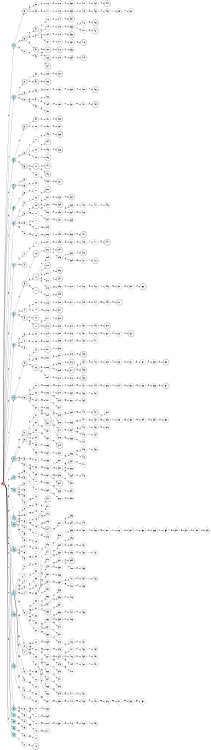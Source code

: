 digraph APTA {
__start0 [label="" shape="none"];

rankdir=LR;
size="8,5";

s0 [style="filled", color="black", fillcolor="#ff817b" shape="circle", label="0"];
s1 [style="rounded,filled", color="black", fillcolor="powderblue" shape="doublecircle", label="1"];
s2 [style="rounded,filled", color="black", fillcolor="powderblue" shape="doublecircle", label="2"];
s3 [style="rounded,filled", color="black", fillcolor="powderblue" shape="doublecircle", label="3"];
s4 [style="rounded,filled", color="black", fillcolor="powderblue" shape="doublecircle", label="4"];
s5 [style="filled", color="black", fillcolor="powderblue" shape="circle", label="5"];
s6 [style="filled", color="black", fillcolor="powderblue" shape="circle", label="6"];
s7 [style="filled", color="black", fillcolor="powderblue" shape="circle", label="7"];
s8 [style="rounded,filled", color="black", fillcolor="powderblue" shape="doublecircle", label="8"];
s9 [style="filled", color="black", fillcolor="powderblue" shape="circle", label="9"];
s10 [style="rounded,filled", color="black", fillcolor="powderblue" shape="doublecircle", label="10"];
s11 [style="rounded,filled", color="black", fillcolor="powderblue" shape="doublecircle", label="11"];
s12 [style="filled", color="black", fillcolor="powderblue" shape="circle", label="12"];
s13 [style="filled", color="black", fillcolor="powderblue" shape="circle", label="13"];
s14 [style="filled", color="black", fillcolor="powderblue" shape="circle", label="14"];
s15 [style="rounded,filled", color="black", fillcolor="powderblue" shape="doublecircle", label="15"];
s16 [style="rounded,filled", color="black", fillcolor="powderblue" shape="doublecircle", label="16"];
s17 [style="filled", color="black", fillcolor="powderblue" shape="circle", label="17"];
s18 [style="filled", color="black", fillcolor="powderblue" shape="circle", label="18"];
s19 [style="filled", color="black", fillcolor="powderblue" shape="circle", label="19"];
s20 [style="filled", color="black", fillcolor="powderblue" shape="circle", label="20"];
s21 [style="filled", color="black", fillcolor="powderblue" shape="circle", label="21"];
s22 [style="filled", color="black", fillcolor="powderblue" shape="circle", label="22"];
s23 [style="filled", color="black", fillcolor="powderblue" shape="circle", label="23"];
s24 [style="filled", color="black", fillcolor="powderblue" shape="circle", label="24"];
s25 [style="rounded,filled", color="black", fillcolor="white" shape="doublecircle", label="25"];
s26 [style="rounded,filled", color="black", fillcolor="white" shape="doublecircle", label="26"];
s27 [style="filled", color="black", fillcolor="white" shape="circle", label="27"];
s28 [style="rounded,filled", color="black", fillcolor="white" shape="doublecircle", label="28"];
s29 [style="filled", color="black", fillcolor="white" shape="circle", label="29"];
s30 [style="filled", color="black", fillcolor="white" shape="circle", label="30"];
s31 [style="rounded,filled", color="black", fillcolor="white" shape="doublecircle", label="31"];
s32 [style="filled", color="black", fillcolor="white" shape="circle", label="32"];
s33 [style="rounded,filled", color="black", fillcolor="white" shape="doublecircle", label="33"];
s34 [style="filled", color="black", fillcolor="white" shape="circle", label="34"];
s35 [style="filled", color="black", fillcolor="white" shape="circle", label="35"];
s36 [style="filled", color="black", fillcolor="white" shape="circle", label="36"];
s37 [style="filled", color="black", fillcolor="white" shape="circle", label="37"];
s38 [style="filled", color="black", fillcolor="white" shape="circle", label="38"];
s39 [style="filled", color="black", fillcolor="white" shape="circle", label="39"];
s40 [style="filled", color="black", fillcolor="white" shape="circle", label="40"];
s41 [style="filled", color="black", fillcolor="white" shape="circle", label="41"];
s42 [style="rounded,filled", color="black", fillcolor="white" shape="doublecircle", label="42"];
s43 [style="rounded,filled", color="black", fillcolor="white" shape="doublecircle", label="43"];
s44 [style="filled", color="black", fillcolor="white" shape="circle", label="44"];
s45 [style="rounded,filled", color="black", fillcolor="white" shape="doublecircle", label="45"];
s46 [style="filled", color="black", fillcolor="white" shape="circle", label="46"];
s47 [style="filled", color="black", fillcolor="white" shape="circle", label="47"];
s48 [style="filled", color="black", fillcolor="white" shape="circle", label="48"];
s49 [style="rounded,filled", color="black", fillcolor="white" shape="doublecircle", label="49"];
s50 [style="filled", color="black", fillcolor="white" shape="circle", label="50"];
s51 [style="rounded,filled", color="black", fillcolor="white" shape="doublecircle", label="51"];
s52 [style="filled", color="black", fillcolor="white" shape="circle", label="52"];
s53 [style="filled", color="black", fillcolor="white" shape="circle", label="53"];
s54 [style="filled", color="black", fillcolor="white" shape="circle", label="54"];
s55 [style="filled", color="black", fillcolor="white" shape="circle", label="55"];
s56 [style="filled", color="black", fillcolor="white" shape="circle", label="56"];
s57 [style="filled", color="black", fillcolor="white" shape="circle", label="57"];
s58 [style="filled", color="black", fillcolor="white" shape="circle", label="58"];
s59 [style="filled", color="black", fillcolor="white" shape="circle", label="59"];
s60 [style="filled", color="black", fillcolor="white" shape="circle", label="60"];
s61 [style="filled", color="black", fillcolor="white" shape="circle", label="61"];
s62 [style="filled", color="black", fillcolor="white" shape="circle", label="62"];
s63 [style="filled", color="black", fillcolor="white" shape="circle", label="63"];
s64 [style="filled", color="black", fillcolor="white" shape="circle", label="64"];
s65 [style="filled", color="black", fillcolor="white" shape="circle", label="65"];
s66 [style="filled", color="black", fillcolor="white" shape="circle", label="66"];
s67 [style="filled", color="black", fillcolor="white" shape="circle", label="67"];
s68 [style="filled", color="black", fillcolor="white" shape="circle", label="68"];
s69 [style="filled", color="black", fillcolor="white" shape="circle", label="69"];
s70 [style="filled", color="black", fillcolor="white" shape="circle", label="70"];
s71 [style="filled", color="black", fillcolor="white" shape="circle", label="71"];
s72 [style="filled", color="black", fillcolor="white" shape="circle", label="72"];
s73 [style="filled", color="black", fillcolor="white" shape="circle", label="73"];
s74 [style="filled", color="black", fillcolor="white" shape="circle", label="74"];
s75 [style="filled", color="black", fillcolor="white" shape="circle", label="75"];
s76 [style="filled", color="black", fillcolor="white" shape="circle", label="76"];
s77 [style="rounded,filled", color="black", fillcolor="white" shape="doublecircle", label="77"];
s78 [style="filled", color="black", fillcolor="white" shape="circle", label="78"];
s79 [style="filled", color="black", fillcolor="white" shape="circle", label="79"];
s80 [style="filled", color="black", fillcolor="white" shape="circle", label="80"];
s81 [style="filled", color="black", fillcolor="white" shape="circle", label="81"];
s82 [style="filled", color="black", fillcolor="white" shape="circle", label="82"];
s83 [style="filled", color="black", fillcolor="white" shape="circle", label="83"];
s84 [style="filled", color="black", fillcolor="white" shape="circle", label="84"];
s85 [style="filled", color="black", fillcolor="white" shape="circle", label="85"];
s86 [style="filled", color="black", fillcolor="white" shape="circle", label="86"];
s87 [style="filled", color="black", fillcolor="white" shape="circle", label="87"];
s88 [style="filled", color="black", fillcolor="white" shape="circle", label="88"];
s89 [style="filled", color="black", fillcolor="white" shape="circle", label="89"];
s90 [style="rounded,filled", color="black", fillcolor="white" shape="doublecircle", label="90"];
s91 [style="filled", color="black", fillcolor="white" shape="circle", label="91"];
s92 [style="rounded,filled", color="black", fillcolor="white" shape="doublecircle", label="92"];
s93 [style="filled", color="black", fillcolor="white" shape="circle", label="93"];
s94 [style="filled", color="black", fillcolor="white" shape="circle", label="94"];
s95 [style="rounded,filled", color="black", fillcolor="white" shape="doublecircle", label="95"];
s96 [style="filled", color="black", fillcolor="white" shape="circle", label="96"];
s97 [style="filled", color="black", fillcolor="white" shape="circle", label="97"];
s98 [style="filled", color="black", fillcolor="white" shape="circle", label="98"];
s99 [style="rounded,filled", color="black", fillcolor="white" shape="doublecircle", label="99"];
s100 [style="filled", color="black", fillcolor="white" shape="circle", label="100"];
s101 [style="filled", color="black", fillcolor="white" shape="circle", label="101"];
s102 [style="filled", color="black", fillcolor="white" shape="circle", label="102"];
s103 [style="filled", color="black", fillcolor="white" shape="circle", label="103"];
s104 [style="rounded,filled", color="black", fillcolor="white" shape="doublecircle", label="104"];
s105 [style="filled", color="black", fillcolor="white" shape="circle", label="105"];
s106 [style="filled", color="black", fillcolor="white" shape="circle", label="106"];
s107 [style="filled", color="black", fillcolor="white" shape="circle", label="107"];
s108 [style="filled", color="black", fillcolor="white" shape="circle", label="108"];
s109 [style="rounded,filled", color="black", fillcolor="white" shape="doublecircle", label="109"];
s110 [style="filled", color="black", fillcolor="white" shape="circle", label="110"];
s111 [style="filled", color="black", fillcolor="white" shape="circle", label="111"];
s112 [style="filled", color="black", fillcolor="white" shape="circle", label="112"];
s113 [style="filled", color="black", fillcolor="white" shape="circle", label="113"];
s114 [style="filled", color="black", fillcolor="white" shape="circle", label="114"];
s115 [style="rounded,filled", color="black", fillcolor="white" shape="doublecircle", label="115"];
s116 [style="rounded,filled", color="black", fillcolor="white" shape="doublecircle", label="116"];
s117 [style="rounded,filled", color="black", fillcolor="white" shape="doublecircle", label="117"];
s118 [style="filled", color="black", fillcolor="white" shape="circle", label="118"];
s119 [style="filled", color="black", fillcolor="white" shape="circle", label="119"];
s120 [style="rounded,filled", color="black", fillcolor="white" shape="doublecircle", label="120"];
s121 [style="rounded,filled", color="black", fillcolor="white" shape="doublecircle", label="121"];
s122 [style="filled", color="black", fillcolor="white" shape="circle", label="122"];
s123 [style="filled", color="black", fillcolor="white" shape="circle", label="123"];
s124 [style="filled", color="black", fillcolor="white" shape="circle", label="124"];
s125 [style="filled", color="black", fillcolor="white" shape="circle", label="125"];
s126 [style="rounded,filled", color="black", fillcolor="white" shape="doublecircle", label="126"];
s127 [style="filled", color="black", fillcolor="white" shape="circle", label="127"];
s128 [style="filled", color="black", fillcolor="white" shape="circle", label="128"];
s129 [style="filled", color="black", fillcolor="white" shape="circle", label="129"];
s130 [style="filled", color="black", fillcolor="white" shape="circle", label="130"];
s131 [style="filled", color="black", fillcolor="white" shape="circle", label="131"];
s132 [style="filled", color="black", fillcolor="white" shape="circle", label="132"];
s133 [style="filled", color="black", fillcolor="white" shape="circle", label="133"];
s134 [style="filled", color="black", fillcolor="white" shape="circle", label="134"];
s135 [style="filled", color="black", fillcolor="white" shape="circle", label="135"];
s136 [style="filled", color="black", fillcolor="white" shape="circle", label="136"];
s137 [style="filled", color="black", fillcolor="white" shape="circle", label="137"];
s138 [style="filled", color="black", fillcolor="white" shape="circle", label="138"];
s139 [style="filled", color="black", fillcolor="white" shape="circle", label="139"];
s140 [style="filled", color="black", fillcolor="white" shape="circle", label="140"];
s141 [style="filled", color="black", fillcolor="white" shape="circle", label="141"];
s142 [style="filled", color="black", fillcolor="white" shape="circle", label="142"];
s143 [style="filled", color="black", fillcolor="white" shape="circle", label="143"];
s144 [style="filled", color="black", fillcolor="white" shape="circle", label="144"];
s145 [style="filled", color="black", fillcolor="white" shape="circle", label="145"];
s146 [style="filled", color="black", fillcolor="white" shape="circle", label="146"];
s147 [style="filled", color="black", fillcolor="white" shape="circle", label="147"];
s148 [style="filled", color="black", fillcolor="white" shape="circle", label="148"];
s149 [style="filled", color="black", fillcolor="white" shape="circle", label="149"];
s150 [style="filled", color="black", fillcolor="white" shape="circle", label="150"];
s151 [style="filled", color="black", fillcolor="white" shape="circle", label="151"];
s152 [style="filled", color="black", fillcolor="white" shape="circle", label="152"];
s153 [style="filled", color="black", fillcolor="white" shape="circle", label="153"];
s154 [style="filled", color="black", fillcolor="white" shape="circle", label="154"];
s155 [style="filled", color="black", fillcolor="white" shape="circle", label="155"];
s156 [style="filled", color="black", fillcolor="white" shape="circle", label="156"];
s157 [style="filled", color="black", fillcolor="white" shape="circle", label="157"];
s158 [style="filled", color="black", fillcolor="white" shape="circle", label="158"];
s159 [style="filled", color="black", fillcolor="white" shape="circle", label="159"];
s160 [style="filled", color="black", fillcolor="white" shape="circle", label="160"];
s161 [style="filled", color="black", fillcolor="white" shape="circle", label="161"];
s162 [style="filled", color="black", fillcolor="white" shape="circle", label="162"];
s163 [style="filled", color="black", fillcolor="white" shape="circle", label="163"];
s164 [style="filled", color="black", fillcolor="white" shape="circle", label="164"];
s165 [style="filled", color="black", fillcolor="white" shape="circle", label="165"];
s166 [style="filled", color="black", fillcolor="white" shape="circle", label="166"];
s167 [style="filled", color="black", fillcolor="white" shape="circle", label="167"];
s168 [style="filled", color="black", fillcolor="white" shape="circle", label="168"];
s169 [style="filled", color="black", fillcolor="white" shape="circle", label="169"];
s170 [style="filled", color="black", fillcolor="white" shape="circle", label="170"];
s171 [style="filled", color="black", fillcolor="white" shape="circle", label="171"];
s172 [style="filled", color="black", fillcolor="white" shape="circle", label="172"];
s173 [style="filled", color="black", fillcolor="white" shape="circle", label="173"];
s174 [style="filled", color="black", fillcolor="white" shape="circle", label="174"];
s175 [style="rounded,filled", color="black", fillcolor="white" shape="doublecircle", label="175"];
s176 [style="filled", color="black", fillcolor="white" shape="circle", label="176"];
s177 [style="filled", color="black", fillcolor="white" shape="circle", label="177"];
s178 [style="filled", color="black", fillcolor="white" shape="circle", label="178"];
s179 [style="filled", color="black", fillcolor="white" shape="circle", label="179"];
s180 [style="filled", color="black", fillcolor="white" shape="circle", label="180"];
s181 [style="filled", color="black", fillcolor="white" shape="circle", label="181"];
s182 [style="rounded,filled", color="black", fillcolor="white" shape="doublecircle", label="182"];
s183 [style="rounded,filled", color="black", fillcolor="white" shape="doublecircle", label="183"];
s184 [style="rounded,filled", color="black", fillcolor="white" shape="doublecircle", label="184"];
s185 [style="filled", color="black", fillcolor="white" shape="circle", label="185"];
s186 [style="rounded,filled", color="black", fillcolor="white" shape="doublecircle", label="186"];
s187 [style="filled", color="black", fillcolor="white" shape="circle", label="187"];
s188 [style="filled", color="black", fillcolor="white" shape="circle", label="188"];
s189 [style="filled", color="black", fillcolor="white" shape="circle", label="189"];
s190 [style="filled", color="black", fillcolor="white" shape="circle", label="190"];
s191 [style="filled", color="black", fillcolor="white" shape="circle", label="191"];
s192 [style="filled", color="black", fillcolor="white" shape="circle", label="192"];
s193 [style="filled", color="black", fillcolor="white" shape="circle", label="193"];
s194 [style="rounded,filled", color="black", fillcolor="white" shape="doublecircle", label="194"];
s195 [style="filled", color="black", fillcolor="white" shape="circle", label="195"];
s196 [style="rounded,filled", color="black", fillcolor="white" shape="doublecircle", label="196"];
s197 [style="rounded,filled", color="black", fillcolor="white" shape="doublecircle", label="197"];
s198 [style="rounded,filled", color="black", fillcolor="white" shape="doublecircle", label="198"];
s199 [style="filled", color="black", fillcolor="white" shape="circle", label="199"];
s200 [style="rounded,filled", color="black", fillcolor="white" shape="doublecircle", label="200"];
s201 [style="filled", color="black", fillcolor="white" shape="circle", label="201"];
s202 [style="filled", color="black", fillcolor="white" shape="circle", label="202"];
s203 [style="filled", color="black", fillcolor="white" shape="circle", label="203"];
s204 [style="filled", color="black", fillcolor="white" shape="circle", label="204"];
s205 [style="filled", color="black", fillcolor="white" shape="circle", label="205"];
s206 [style="filled", color="black", fillcolor="white" shape="circle", label="206"];
s207 [style="filled", color="black", fillcolor="white" shape="circle", label="207"];
s208 [style="rounded,filled", color="black", fillcolor="white" shape="doublecircle", label="208"];
s209 [style="filled", color="black", fillcolor="white" shape="circle", label="209"];
s210 [style="rounded,filled", color="black", fillcolor="white" shape="doublecircle", label="210"];
s211 [style="filled", color="black", fillcolor="white" shape="circle", label="211"];
s212 [style="filled", color="black", fillcolor="white" shape="circle", label="212"];
s213 [style="filled", color="black", fillcolor="white" shape="circle", label="213"];
s214 [style="filled", color="black", fillcolor="white" shape="circle", label="214"];
s215 [style="filled", color="black", fillcolor="white" shape="circle", label="215"];
s216 [style="filled", color="black", fillcolor="white" shape="circle", label="216"];
s217 [style="filled", color="black", fillcolor="white" shape="circle", label="217"];
s218 [style="rounded,filled", color="black", fillcolor="white" shape="doublecircle", label="218"];
s219 [style="filled", color="black", fillcolor="white" shape="circle", label="219"];
s220 [style="filled", color="black", fillcolor="white" shape="circle", label="220"];
s221 [style="rounded,filled", color="black", fillcolor="white" shape="doublecircle", label="221"];
s222 [style="filled", color="black", fillcolor="white" shape="circle", label="222"];
s223 [style="filled", color="black", fillcolor="white" shape="circle", label="223"];
s224 [style="filled", color="black", fillcolor="white" shape="circle", label="224"];
s225 [style="filled", color="black", fillcolor="white" shape="circle", label="225"];
s226 [style="filled", color="black", fillcolor="white" shape="circle", label="226"];
s227 [style="filled", color="black", fillcolor="white" shape="circle", label="227"];
s228 [style="filled", color="black", fillcolor="white" shape="circle", label="228"];
s229 [style="filled", color="black", fillcolor="white" shape="circle", label="229"];
s230 [style="rounded,filled", color="black", fillcolor="white" shape="doublecircle", label="230"];
s231 [style="filled", color="black", fillcolor="white" shape="circle", label="231"];
s232 [style="filled", color="black", fillcolor="white" shape="circle", label="232"];
s233 [style="filled", color="black", fillcolor="white" shape="circle", label="233"];
s234 [style="filled", color="black", fillcolor="white" shape="circle", label="234"];
s235 [style="filled", color="black", fillcolor="white" shape="circle", label="235"];
s236 [style="filled", color="black", fillcolor="white" shape="circle", label="236"];
s237 [style="filled", color="black", fillcolor="white" shape="circle", label="237"];
s238 [style="filled", color="black", fillcolor="white" shape="circle", label="238"];
s239 [style="filled", color="black", fillcolor="white" shape="circle", label="239"];
s240 [style="rounded,filled", color="black", fillcolor="white" shape="doublecircle", label="240"];
s241 [style="filled", color="black", fillcolor="white" shape="circle", label="241"];
s242 [style="filled", color="black", fillcolor="white" shape="circle", label="242"];
s243 [style="filled", color="black", fillcolor="white" shape="circle", label="243"];
s244 [style="rounded,filled", color="black", fillcolor="white" shape="doublecircle", label="244"];
s245 [style="filled", color="black", fillcolor="white" shape="circle", label="245"];
s246 [style="filled", color="black", fillcolor="white" shape="circle", label="246"];
s247 [style="filled", color="black", fillcolor="white" shape="circle", label="247"];
s248 [style="filled", color="black", fillcolor="white" shape="circle", label="248"];
s249 [style="filled", color="black", fillcolor="white" shape="circle", label="249"];
s250 [style="filled", color="black", fillcolor="white" shape="circle", label="250"];
s251 [style="filled", color="black", fillcolor="white" shape="circle", label="251"];
s252 [style="filled", color="black", fillcolor="white" shape="circle", label="252"];
s253 [style="filled", color="black", fillcolor="white" shape="circle", label="253"];
s254 [style="filled", color="black", fillcolor="white" shape="circle", label="254"];
s255 [style="rounded,filled", color="black", fillcolor="white" shape="doublecircle", label="255"];
s256 [style="filled", color="black", fillcolor="white" shape="circle", label="256"];
s257 [style="filled", color="black", fillcolor="white" shape="circle", label="257"];
s258 [style="filled", color="black", fillcolor="white" shape="circle", label="258"];
s259 [style="filled", color="black", fillcolor="white" shape="circle", label="259"];
s260 [style="filled", color="black", fillcolor="white" shape="circle", label="260"];
s261 [style="filled", color="black", fillcolor="white" shape="circle", label="261"];
s262 [style="filled", color="black", fillcolor="white" shape="circle", label="262"];
s263 [style="filled", color="black", fillcolor="white" shape="circle", label="263"];
s264 [style="filled", color="black", fillcolor="white" shape="circle", label="264"];
s265 [style="filled", color="black", fillcolor="white" shape="circle", label="265"];
s266 [style="filled", color="black", fillcolor="white" shape="circle", label="266"];
s267 [style="filled", color="black", fillcolor="white" shape="circle", label="267"];
s268 [style="filled", color="black", fillcolor="white" shape="circle", label="268"];
s269 [style="filled", color="black", fillcolor="white" shape="circle", label="269"];
s270 [style="filled", color="black", fillcolor="white" shape="circle", label="270"];
s271 [style="filled", color="black", fillcolor="white" shape="circle", label="271"];
s272 [style="filled", color="black", fillcolor="white" shape="circle", label="272"];
s273 [style="filled", color="black", fillcolor="white" shape="circle", label="273"];
s274 [style="filled", color="black", fillcolor="white" shape="circle", label="274"];
s275 [style="filled", color="black", fillcolor="white" shape="circle", label="275"];
s276 [style="filled", color="black", fillcolor="white" shape="circle", label="276"];
s277 [style="filled", color="black", fillcolor="white" shape="circle", label="277"];
s278 [style="rounded,filled", color="black", fillcolor="white" shape="doublecircle", label="278"];
s279 [style="filled", color="black", fillcolor="white" shape="circle", label="279"];
s280 [style="rounded,filled", color="black", fillcolor="white" shape="doublecircle", label="280"];
s281 [style="filled", color="black", fillcolor="white" shape="circle", label="281"];
s282 [style="filled", color="black", fillcolor="white" shape="circle", label="282"];
s283 [style="rounded,filled", color="black", fillcolor="white" shape="doublecircle", label="283"];
s284 [style="filled", color="black", fillcolor="white" shape="circle", label="284"];
s285 [style="rounded,filled", color="black", fillcolor="white" shape="doublecircle", label="285"];
s286 [style="rounded,filled", color="black", fillcolor="white" shape="doublecircle", label="286"];
s287 [style="rounded,filled", color="black", fillcolor="white" shape="doublecircle", label="287"];
s288 [style="filled", color="black", fillcolor="white" shape="circle", label="288"];
s289 [style="rounded,filled", color="black", fillcolor="white" shape="doublecircle", label="289"];
s290 [style="filled", color="black", fillcolor="white" shape="circle", label="290"];
s291 [style="filled", color="black", fillcolor="white" shape="circle", label="291"];
s292 [style="filled", color="black", fillcolor="white" shape="circle", label="292"];
s293 [style="filled", color="black", fillcolor="white" shape="circle", label="293"];
s294 [style="rounded,filled", color="black", fillcolor="white" shape="doublecircle", label="294"];
s295 [style="filled", color="black", fillcolor="white" shape="circle", label="295"];
s296 [style="rounded,filled", color="black", fillcolor="white" shape="doublecircle", label="296"];
s297 [style="rounded,filled", color="black", fillcolor="white" shape="doublecircle", label="297"];
s298 [style="filled", color="black", fillcolor="white" shape="circle", label="298"];
s299 [style="rounded,filled", color="black", fillcolor="white" shape="doublecircle", label="299"];
s300 [style="filled", color="black", fillcolor="white" shape="circle", label="300"];
s301 [style="rounded,filled", color="black", fillcolor="white" shape="doublecircle", label="301"];
s302 [style="rounded,filled", color="black", fillcolor="white" shape="doublecircle", label="302"];
s303 [style="filled", color="black", fillcolor="white" shape="circle", label="303"];
s304 [style="filled", color="black", fillcolor="white" shape="circle", label="304"];
s305 [style="filled", color="black", fillcolor="white" shape="circle", label="305"];
s306 [style="filled", color="black", fillcolor="white" shape="circle", label="306"];
s307 [style="filled", color="black", fillcolor="white" shape="circle", label="307"];
s308 [style="filled", color="black", fillcolor="white" shape="circle", label="308"];
s309 [style="filled", color="black", fillcolor="white" shape="circle", label="309"];
s310 [style="filled", color="black", fillcolor="white" shape="circle", label="310"];
s311 [style="filled", color="black", fillcolor="white" shape="circle", label="311"];
s312 [style="filled", color="black", fillcolor="white" shape="circle", label="312"];
s313 [style="filled", color="black", fillcolor="white" shape="circle", label="313"];
s314 [style="filled", color="black", fillcolor="white" shape="circle", label="314"];
s315 [style="filled", color="black", fillcolor="white" shape="circle", label="315"];
s316 [style="filled", color="black", fillcolor="white" shape="circle", label="316"];
s317 [style="filled", color="black", fillcolor="white" shape="circle", label="317"];
s318 [style="filled", color="black", fillcolor="white" shape="circle", label="318"];
s319 [style="rounded,filled", color="black", fillcolor="white" shape="doublecircle", label="319"];
s320 [style="filled", color="black", fillcolor="white" shape="circle", label="320"];
s321 [style="filled", color="black", fillcolor="white" shape="circle", label="321"];
s322 [style="filled", color="black", fillcolor="white" shape="circle", label="322"];
s323 [style="filled", color="black", fillcolor="white" shape="circle", label="323"];
s324 [style="rounded,filled", color="black", fillcolor="white" shape="doublecircle", label="324"];
s325 [style="filled", color="black", fillcolor="white" shape="circle", label="325"];
s326 [style="filled", color="black", fillcolor="white" shape="circle", label="326"];
s327 [style="filled", color="black", fillcolor="white" shape="circle", label="327"];
s328 [style="filled", color="black", fillcolor="white" shape="circle", label="328"];
s329 [style="filled", color="black", fillcolor="white" shape="circle", label="329"];
s330 [style="filled", color="black", fillcolor="white" shape="circle", label="330"];
s331 [style="filled", color="black", fillcolor="white" shape="circle", label="331"];
s332 [style="filled", color="black", fillcolor="white" shape="circle", label="332"];
s333 [style="filled", color="black", fillcolor="white" shape="circle", label="333"];
s334 [style="filled", color="black", fillcolor="white" shape="circle", label="334"];
s335 [style="filled", color="black", fillcolor="white" shape="circle", label="335"];
s336 [style="filled", color="black", fillcolor="white" shape="circle", label="336"];
s337 [style="filled", color="black", fillcolor="white" shape="circle", label="337"];
s338 [style="filled", color="black", fillcolor="white" shape="circle", label="338"];
s339 [style="filled", color="black", fillcolor="white" shape="circle", label="339"];
s340 [style="filled", color="black", fillcolor="white" shape="circle", label="340"];
s341 [style="filled", color="black", fillcolor="white" shape="circle", label="341"];
s342 [style="filled", color="black", fillcolor="white" shape="circle", label="342"];
s343 [style="filled", color="black", fillcolor="white" shape="circle", label="343"];
s344 [style="filled", color="black", fillcolor="white" shape="circle", label="344"];
s345 [style="filled", color="black", fillcolor="white" shape="circle", label="345"];
s346 [style="filled", color="black", fillcolor="white" shape="circle", label="346"];
s347 [style="filled", color="black", fillcolor="white" shape="circle", label="347"];
s348 [style="filled", color="black", fillcolor="white" shape="circle", label="348"];
s349 [style="filled", color="black", fillcolor="white" shape="circle", label="349"];
s350 [style="filled", color="black", fillcolor="white" shape="circle", label="350"];
s351 [style="filled", color="black", fillcolor="white" shape="circle", label="351"];
s352 [style="filled", color="black", fillcolor="white" shape="circle", label="352"];
s353 [style="filled", color="black", fillcolor="white" shape="circle", label="353"];
s354 [style="rounded,filled", color="black", fillcolor="white" shape="doublecircle", label="354"];
s355 [style="filled", color="black", fillcolor="white" shape="circle", label="355"];
s356 [style="rounded,filled", color="black", fillcolor="white" shape="doublecircle", label="356"];
s357 [style="filled", color="black", fillcolor="white" shape="circle", label="357"];
s358 [style="filled", color="black", fillcolor="white" shape="circle", label="358"];
s359 [style="filled", color="black", fillcolor="white" shape="circle", label="359"];
s360 [style="filled", color="black", fillcolor="white" shape="circle", label="360"];
s361 [style="filled", color="black", fillcolor="white" shape="circle", label="361"];
s362 [style="rounded,filled", color="black", fillcolor="white" shape="doublecircle", label="362"];
s363 [style="filled", color="black", fillcolor="white" shape="circle", label="363"];
s364 [style="filled", color="black", fillcolor="white" shape="circle", label="364"];
s365 [style="filled", color="black", fillcolor="white" shape="circle", label="365"];
s366 [style="filled", color="black", fillcolor="white" shape="circle", label="366"];
s367 [style="filled", color="black", fillcolor="white" shape="circle", label="367"];
s368 [style="filled", color="black", fillcolor="white" shape="circle", label="368"];
s369 [style="filled", color="black", fillcolor="white" shape="circle", label="369"];
s370 [style="filled", color="black", fillcolor="white" shape="circle", label="370"];
s371 [style="filled", color="black", fillcolor="white" shape="circle", label="371"];
s372 [style="filled", color="black", fillcolor="white" shape="circle", label="372"];
s373 [style="filled", color="black", fillcolor="white" shape="circle", label="373"];
s374 [style="filled", color="black", fillcolor="white" shape="circle", label="374"];
s375 [style="filled", color="black", fillcolor="white" shape="circle", label="375"];
s376 [style="rounded,filled", color="black", fillcolor="white" shape="doublecircle", label="376"];
s377 [style="rounded,filled", color="black", fillcolor="white" shape="doublecircle", label="377"];
s378 [style="filled", color="black", fillcolor="white" shape="circle", label="378"];
s379 [style="filled", color="black", fillcolor="white" shape="circle", label="379"];
s380 [style="filled", color="black", fillcolor="white" shape="circle", label="380"];
s381 [style="filled", color="black", fillcolor="white" shape="circle", label="381"];
s382 [style="filled", color="black", fillcolor="white" shape="circle", label="382"];
s383 [style="filled", color="black", fillcolor="white" shape="circle", label="383"];
s384 [style="filled", color="black", fillcolor="white" shape="circle", label="384"];
s385 [style="filled", color="black", fillcolor="white" shape="circle", label="385"];
s386 [style="filled", color="black", fillcolor="white" shape="circle", label="386"];
s387 [style="filled", color="black", fillcolor="white" shape="circle", label="387"];
s388 [style="filled", color="black", fillcolor="white" shape="circle", label="388"];
s389 [style="filled", color="black", fillcolor="white" shape="circle", label="389"];
s390 [style="filled", color="black", fillcolor="white" shape="circle", label="390"];
s391 [style="filled", color="black", fillcolor="white" shape="circle", label="391"];
s392 [style="filled", color="black", fillcolor="white" shape="circle", label="392"];
s393 [style="filled", color="black", fillcolor="white" shape="circle", label="393"];
s394 [style="filled", color="black", fillcolor="white" shape="circle", label="394"];
s395 [style="filled", color="black", fillcolor="white" shape="circle", label="395"];
s396 [style="filled", color="black", fillcolor="white" shape="circle", label="396"];
s397 [style="filled", color="black", fillcolor="white" shape="circle", label="397"];
s398 [style="filled", color="black", fillcolor="white" shape="circle", label="398"];
s399 [style="rounded,filled", color="black", fillcolor="white" shape="doublecircle", label="399"];
s400 [style="filled", color="black", fillcolor="white" shape="circle", label="400"];
s401 [style="filled", color="black", fillcolor="white" shape="circle", label="401"];
s402 [style="filled", color="black", fillcolor="white" shape="circle", label="402"];
s403 [style="filled", color="black", fillcolor="white" shape="circle", label="403"];
s404 [style="filled", color="black", fillcolor="white" shape="circle", label="404"];
s405 [style="filled", color="black", fillcolor="white" shape="circle", label="405"];
s406 [style="filled", color="black", fillcolor="white" shape="circle", label="406"];
s407 [style="filled", color="black", fillcolor="white" shape="circle", label="407"];
s408 [style="filled", color="black", fillcolor="white" shape="circle", label="408"];
s409 [style="filled", color="black", fillcolor="white" shape="circle", label="409"];
s410 [style="filled", color="black", fillcolor="white" shape="circle", label="410"];
s411 [style="filled", color="black", fillcolor="white" shape="circle", label="411"];
s412 [style="filled", color="black", fillcolor="white" shape="circle", label="412"];
s413 [style="filled", color="black", fillcolor="white" shape="circle", label="413"];
s414 [style="filled", color="black", fillcolor="white" shape="circle", label="414"];
s415 [style="filled", color="black", fillcolor="white" shape="circle", label="415"];
s416 [style="filled", color="black", fillcolor="white" shape="circle", label="416"];
s417 [style="filled", color="black", fillcolor="white" shape="circle", label="417"];
s418 [style="rounded,filled", color="black", fillcolor="white" shape="doublecircle", label="418"];
s419 [style="rounded,filled", color="black", fillcolor="white" shape="doublecircle", label="419"];
s420 [style="filled", color="black", fillcolor="white" shape="circle", label="420"];
s421 [style="filled", color="black", fillcolor="white" shape="circle", label="421"];
s422 [style="filled", color="black", fillcolor="white" shape="circle", label="422"];
s423 [style="filled", color="black", fillcolor="white" shape="circle", label="423"];
s424 [style="rounded,filled", color="black", fillcolor="white" shape="doublecircle", label="424"];
s425 [style="filled", color="black", fillcolor="white" shape="circle", label="425"];
s426 [style="rounded,filled", color="black", fillcolor="white" shape="doublecircle", label="426"];
s427 [style="filled", color="black", fillcolor="white" shape="circle", label="427"];
s428 [style="filled", color="black", fillcolor="white" shape="circle", label="428"];
s429 [style="filled", color="black", fillcolor="white" shape="circle", label="429"];
s430 [style="filled", color="black", fillcolor="white" shape="circle", label="430"];
s431 [style="filled", color="black", fillcolor="white" shape="circle", label="431"];
s432 [style="filled", color="black", fillcolor="white" shape="circle", label="432"];
s433 [style="rounded,filled", color="black", fillcolor="white" shape="doublecircle", label="433"];
s434 [style="filled", color="black", fillcolor="white" shape="circle", label="434"];
s435 [style="rounded,filled", color="black", fillcolor="white" shape="doublecircle", label="435"];
s436 [style="rounded,filled", color="black", fillcolor="white" shape="doublecircle", label="436"];
s437 [style="filled", color="black", fillcolor="white" shape="circle", label="437"];
s438 [style="filled", color="black", fillcolor="white" shape="circle", label="438"];
s439 [style="filled", color="black", fillcolor="white" shape="circle", label="439"];
s440 [style="filled", color="black", fillcolor="white" shape="circle", label="440"];
s441 [style="filled", color="black", fillcolor="white" shape="circle", label="441"];
s442 [style="filled", color="black", fillcolor="white" shape="circle", label="442"];
s443 [style="filled", color="black", fillcolor="white" shape="circle", label="443"];
s444 [style="filled", color="black", fillcolor="white" shape="circle", label="444"];
s445 [style="filled", color="black", fillcolor="white" shape="circle", label="445"];
s446 [style="filled", color="black", fillcolor="white" shape="circle", label="446"];
s447 [style="filled", color="black", fillcolor="white" shape="circle", label="447"];
s448 [style="filled", color="black", fillcolor="white" shape="circle", label="448"];
s449 [style="filled", color="black", fillcolor="white" shape="circle", label="449"];
s450 [style="filled", color="black", fillcolor="white" shape="circle", label="450"];
s451 [style="filled", color="black", fillcolor="white" shape="circle", label="451"];
s452 [style="filled", color="black", fillcolor="white" shape="circle", label="452"];
s453 [style="filled", color="black", fillcolor="white" shape="circle", label="453"];
s454 [style="filled", color="black", fillcolor="white" shape="circle", label="454"];
s455 [style="filled", color="black", fillcolor="white" shape="circle", label="455"];
s456 [style="filled", color="black", fillcolor="white" shape="circle", label="456"];
s457 [style="filled", color="black", fillcolor="white" shape="circle", label="457"];
s458 [style="filled", color="black", fillcolor="white" shape="circle", label="458"];
s459 [style="filled", color="black", fillcolor="white" shape="circle", label="459"];
s460 [style="filled", color="black", fillcolor="white" shape="circle", label="460"];
s461 [style="filled", color="black", fillcolor="white" shape="circle", label="461"];
s462 [style="filled", color="black", fillcolor="white" shape="circle", label="462"];
s463 [style="filled", color="black", fillcolor="white" shape="circle", label="463"];
s464 [style="filled", color="black", fillcolor="white" shape="circle", label="464"];
s465 [style="filled", color="black", fillcolor="white" shape="circle", label="465"];
s466 [style="rounded,filled", color="black", fillcolor="white" shape="doublecircle", label="466"];
s467 [style="rounded,filled", color="black", fillcolor="white" shape="doublecircle", label="467"];
s468 [style="rounded,filled", color="black", fillcolor="white" shape="doublecircle", label="468"];
s469 [style="rounded,filled", color="black", fillcolor="white" shape="doublecircle", label="469"];
s470 [style="filled", color="black", fillcolor="white" shape="circle", label="470"];
s471 [style="filled", color="black", fillcolor="white" shape="circle", label="471"];
s472 [style="rounded,filled", color="black", fillcolor="white" shape="doublecircle", label="472"];
s473 [style="filled", color="black", fillcolor="white" shape="circle", label="473"];
s474 [style="filled", color="black", fillcolor="white" shape="circle", label="474"];
s475 [style="filled", color="black", fillcolor="white" shape="circle", label="475"];
s476 [style="filled", color="black", fillcolor="white" shape="circle", label="476"];
s477 [style="filled", color="black", fillcolor="white" shape="circle", label="477"];
s478 [style="filled", color="black", fillcolor="white" shape="circle", label="478"];
s479 [style="filled", color="black", fillcolor="white" shape="circle", label="479"];
s480 [style="filled", color="black", fillcolor="white" shape="circle", label="480"];
s481 [style="rounded,filled", color="black", fillcolor="white" shape="doublecircle", label="481"];
s482 [style="filled", color="black", fillcolor="white" shape="circle", label="482"];
s483 [style="filled", color="black", fillcolor="white" shape="circle", label="483"];
s484 [style="filled", color="black", fillcolor="white" shape="circle", label="484"];
s485 [style="filled", color="black", fillcolor="white" shape="circle", label="485"];
s486 [style="filled", color="black", fillcolor="white" shape="circle", label="486"];
s487 [style="filled", color="black", fillcolor="white" shape="circle", label="487"];
s488 [style="filled", color="black", fillcolor="white" shape="circle", label="488"];
s489 [style="filled", color="black", fillcolor="white" shape="circle", label="489"];
s490 [style="filled", color="black", fillcolor="white" shape="circle", label="490"];
s491 [style="filled", color="black", fillcolor="white" shape="circle", label="491"];
s492 [style="filled", color="black", fillcolor="white" shape="circle", label="492"];
s493 [style="filled", color="black", fillcolor="white" shape="circle", label="493"];
s494 [style="rounded,filled", color="black", fillcolor="white" shape="doublecircle", label="494"];
s495 [style="filled", color="black", fillcolor="white" shape="circle", label="495"];
s496 [style="filled", color="black", fillcolor="white" shape="circle", label="496"];
s497 [style="rounded,filled", color="black", fillcolor="white" shape="doublecircle", label="497"];
s498 [style="filled", color="black", fillcolor="white" shape="circle", label="498"];
s499 [style="filled", color="black", fillcolor="white" shape="circle", label="499"];
s500 [style="rounded,filled", color="black", fillcolor="white" shape="doublecircle", label="500"];
s501 [style="filled", color="black", fillcolor="white" shape="circle", label="501"];
s502 [style="filled", color="black", fillcolor="white" shape="circle", label="502"];
s503 [style="filled", color="black", fillcolor="white" shape="circle", label="503"];
s504 [style="filled", color="black", fillcolor="white" shape="circle", label="504"];
s505 [style="filled", color="black", fillcolor="white" shape="circle", label="505"];
s506 [style="filled", color="black", fillcolor="white" shape="circle", label="506"];
s507 [style="filled", color="black", fillcolor="white" shape="circle", label="507"];
s508 [style="filled", color="black", fillcolor="white" shape="circle", label="508"];
s509 [style="filled", color="black", fillcolor="white" shape="circle", label="509"];
s510 [style="filled", color="black", fillcolor="white" shape="circle", label="510"];
s511 [style="rounded,filled", color="black", fillcolor="white" shape="doublecircle", label="511"];
s512 [style="filled", color="black", fillcolor="white" shape="circle", label="512"];
s513 [style="filled", color="black", fillcolor="white" shape="circle", label="513"];
s514 [style="filled", color="black", fillcolor="white" shape="circle", label="514"];
s515 [style="filled", color="black", fillcolor="white" shape="circle", label="515"];
s516 [style="filled", color="black", fillcolor="white" shape="circle", label="516"];
s517 [style="filled", color="black", fillcolor="white" shape="circle", label="517"];
s518 [style="filled", color="black", fillcolor="white" shape="circle", label="518"];
s519 [style="filled", color="black", fillcolor="white" shape="circle", label="519"];
s520 [style="rounded,filled", color="black", fillcolor="white" shape="doublecircle", label="520"];
s521 [style="filled", color="black", fillcolor="white" shape="circle", label="521"];
s522 [style="filled", color="black", fillcolor="white" shape="circle", label="522"];
s523 [style="filled", color="black", fillcolor="white" shape="circle", label="523"];
s524 [style="filled", color="black", fillcolor="white" shape="circle", label="524"];
s525 [style="filled", color="black", fillcolor="white" shape="circle", label="525"];
s526 [style="rounded,filled", color="black", fillcolor="white" shape="doublecircle", label="526"];
s527 [style="filled", color="black", fillcolor="white" shape="circle", label="527"];
s528 [style="filled", color="black", fillcolor="white" shape="circle", label="528"];
s529 [style="filled", color="black", fillcolor="white" shape="circle", label="529"];
s530 [style="filled", color="black", fillcolor="white" shape="circle", label="530"];
s531 [style="filled", color="black", fillcolor="white" shape="circle", label="531"];
s532 [style="filled", color="black", fillcolor="white" shape="circle", label="532"];
s533 [style="filled", color="black", fillcolor="white" shape="circle", label="533"];
s534 [style="filled", color="black", fillcolor="white" shape="circle", label="534"];
s535 [style="filled", color="black", fillcolor="white" shape="circle", label="535"];
s536 [style="rounded,filled", color="black", fillcolor="white" shape="doublecircle", label="536"];
s537 [style="rounded,filled", color="black", fillcolor="white" shape="doublecircle", label="537"];
s538 [style="filled", color="black", fillcolor="white" shape="circle", label="538"];
s539 [style="filled", color="black", fillcolor="white" shape="circle", label="539"];
s540 [style="filled", color="black", fillcolor="white" shape="circle", label="540"];
s541 [style="filled", color="black", fillcolor="white" shape="circle", label="541"];
s542 [style="filled", color="black", fillcolor="white" shape="circle", label="542"];
s543 [style="filled", color="black", fillcolor="white" shape="circle", label="543"];
s0 -> s1 [label="0"];
s0 -> s2 [label="1"];
s0 -> s3 [label="2"];
s0 -> s4 [label="3"];
s0 -> s5 [label="4"];
s0 -> s6 [label="5"];
s0 -> s7 [label="6"];
s0 -> s8 [label="8"];
s0 -> s9 [label="9"];
s0 -> s10 [label="10"];
s0 -> s11 [label="11"];
s0 -> s12 [label="12"];
s0 -> s13 [label="13"];
s0 -> s14 [label="14"];
s0 -> s15 [label="15"];
s0 -> s16 [label="16"];
s0 -> s17 [label="17"];
s0 -> s18 [label="18"];
s0 -> s19 [label="19"];
s0 -> s20 [label="20"];
s0 -> s21 [label="21"];
s0 -> s22 [label="22"];
s0 -> s23 [label="23"];
s0 -> s24 [label="26"];
s1 -> s25 [label="1"];
s1 -> s26 [label="2"];
s1 -> s27 [label="3"];
s2 -> s28 [label="0"];
s2 -> s29 [label="2"];
s2 -> s30 [label="3"];
s3 -> s31 [label="0"];
s3 -> s32 [label="3"];
s3 -> s33 [label="8"];
s4 -> s34 [label="1"];
s4 -> s35 [label="2"];
s5 -> s36 [label="1"];
s6 -> s37 [label="4"];
s6 -> s38 [label="7"];
s6 -> s39 [label="16"];
s6 -> s40 [label="18"];
s7 -> s41 [label="3"];
s7 -> s42 [label="8"];
s8 -> s43 [label="2"];
s8 -> s44 [label="9"];
s8 -> s45 [label="10"];
s9 -> s46 [label="2"];
s9 -> s47 [label="3"];
s9 -> s48 [label="10"];
s10 -> s49 [label="8"];
s10 -> s50 [label="11"];
s11 -> s51 [label="10"];
s11 -> s52 [label="12"];
s11 -> s53 [label="13"];
s11 -> s54 [label="14"];
s12 -> s55 [label="6"];
s12 -> s56 [label="13"];
s13 -> s57 [label="7"];
s13 -> s58 [label="14"];
s13 -> s59 [label="16"];
s13 -> s60 [label="18"];
s14 -> s61 [label="11"];
s14 -> s62 [label="12"];
s14 -> s63 [label="13"];
s14 -> s64 [label="15"];
s14 -> s65 [label="17"];
s14 -> s66 [label="18"];
s16 -> s67 [label="7"];
s16 -> s68 [label="13"];
s16 -> s69 [label="18"];
s17 -> s70 [label="7"];
s17 -> s71 [label="12"];
s17 -> s72 [label="13"];
s17 -> s73 [label="14"];
s17 -> s74 [label="16"];
s17 -> s75 [label="18"];
s17 -> s76 [label="19"];
s17 -> s77 [label="20"];
s17 -> s78 [label="24"];
s17 -> s79 [label="28"];
s18 -> s80 [label="13"];
s19 -> s81 [label="13"];
s20 -> s82 [label="19"];
s20 -> s83 [label="22"];
s21 -> s84 [label="22"];
s22 -> s85 [label="24"];
s23 -> s86 [label="21"];
s24 -> s87 [label="7"];
s25 -> s88 [label="3"];
s25 -> s89 [label="4"];
s26 -> s90 [label="0"];
s26 -> s91 [label="3"];
s26 -> s92 [label="8"];
s27 -> s93 [label="0"];
s28 -> s94 [label="1"];
s28 -> s95 [label="2"];
s29 -> s96 [label="8"];
s30 -> s97 [label="2"];
s30 -> s98 [label="9"];
s31 -> s99 [label="1"];
s31 -> s100 [label="2"];
s32 -> s101 [label="0"];
s32 -> s102 [label="1"];
s32 -> s103 [label="6"];
s33 -> s104 [label="2"];
s33 -> s105 [label="10"];
s35 -> s106 [label="0"];
s36 -> s107 [label="0"];
s37 -> s108 [label="1"];
s38 -> s109 [label="6"];
s38 -> s110 [label="18"];
s39 -> s111 [label="17"];
s39 -> s112 [label="18"];
s40 -> s113 [label="16"];
s41 -> s114 [label="2"];
s43 -> s115 [label="0"];
s43 -> s116 [label="3"];
s43 -> s117 [label="8"];
s44 -> s118 [label="3"];
s44 -> s119 [label="11"];
s45 -> s120 [label="2"];
s45 -> s121 [label="8"];
s46 -> s122 [label="3"];
s47 -> s123 [label="6"];
s49 -> s124 [label="2"];
s49 -> s125 [label="9"];
s49 -> s126 [label="10"];
s50 -> s127 [label="9"];
s50 -> s128 [label="12"];
s50 -> s129 [label="13"];
s50 -> s130 [label="14"];
s52 -> s131 [label="6"];
s52 -> s132 [label="7"];
s52 -> s133 [label="13"];
s52 -> s134 [label="17"];
s52 -> s135 [label="18"];
s52 -> s136 [label="24"];
s53 -> s137 [label="18"];
s54 -> s138 [label="12"];
s54 -> s139 [label="13"];
s55 -> s140 [label="7"];
s56 -> s141 [label="7"];
s60 -> s142 [label="16"];
s61 -> s143 [label="10"];
s62 -> s144 [label="18"];
s63 -> s145 [label="7"];
s63 -> s146 [label="18"];
s64 -> s147 [label="13"];
s66 -> s148 [label="17"];
s67 -> s149 [label="12"];
s69 -> s150 [label="13"];
s70 -> s151 [label="14"];
s72 -> s152 [label="14"];
s74 -> s153 [label="5"];
s74 -> s154 [label="11"];
s74 -> s155 [label="18"];
s75 -> s156 [label="12"];
s75 -> s157 [label="13"];
s75 -> s158 [label="14"];
s75 -> s159 [label="15"];
s75 -> s160 [label="24"];
s76 -> s161 [label="13"];
s76 -> s162 [label="18"];
s76 -> s163 [label="24"];
s76 -> s164 [label="25"];
s78 -> s165 [label="14"];
s78 -> s166 [label="15"];
s79 -> s167 [label="22"];
s80 -> s168 [label="14"];
s81 -> s169 [label="14"];
s82 -> s170 [label="13"];
s82 -> s171 [label="24"];
s83 -> s172 [label="19"];
s84 -> s173 [label="25"];
s86 -> s174 [label="20"];
s87 -> s175 [label="5"];
s88 -> s176 [label="2"];
s89 -> s177 [label="5"];
s91 -> s178 [label="0"];
s91 -> s179 [label="6"];
s91 -> s180 [label="8"];
s91 -> s181 [label="9"];
s92 -> s182 [label="2"];
s92 -> s183 [label="10"];
s92 -> s184 [label="11"];
s94 -> s185 [label="3"];
s95 -> s186 [label="8"];
s96 -> s187 [label="10"];
s97 -> s188 [label="0"];
s97 -> s189 [label="8"];
s98 -> s190 [label="3"];
s99 -> s191 [label="2"];
s100 -> s192 [label="0"];
s101 -> s193 [label="2"];
s102 -> s194 [label="0"];
s102 -> s195 [label="2"];
s103 -> s196 [label="1"];
s104 -> s197 [label="0"];
s104 -> s198 [label="8"];
s105 -> s199 [label="8"];
s108 -> s200 [label="0"];
s109 -> s201 [label="3"];
s109 -> s202 [label="9"];
s109 -> s203 [label="12"];
s110 -> s204 [label="7"];
s112 -> s205 [label="16"];
s113 -> s206 [label="18"];
s114 -> s207 [label="3"];
s115 -> s208 [label="1"];
s116 -> s209 [label="0"];
s116 -> s210 [label="1"];
s116 -> s211 [label="2"];
s116 -> s212 [label="6"];
s116 -> s213 [label="9"];
s117 -> s214 [label="2"];
s118 -> s215 [label="6"];
s119 -> s216 [label="10"];
s121 -> s217 [label="3"];
s121 -> s218 [label="10"];
s122 -> s219 [label="6"];
s123 -> s220 [label="5"];
s124 -> s221 [label="0"];
s125 -> s222 [label="12"];
s126 -> s223 [label="8"];
s126 -> s224 [label="9"];
s127 -> s225 [label="12"];
s128 -> s226 [label="13"];
s129 -> s227 [label="18"];
s130 -> s228 [label="12"];
s130 -> s229 [label="13"];
s130 -> s230 [label="15"];
s132 -> s231 [label="18"];
s133 -> s232 [label="18"];
s135 -> s233 [label="17"];
s136 -> s234 [label="18"];
s137 -> s235 [label="17"];
s138 -> s236 [label="13"];
s139 -> s237 [label="18"];
s140 -> s238 [label="5"];
s141 -> s239 [label="18"];
s145 -> s240 [label="5"];
s145 -> s241 [label="17"];
s145 -> s242 [label="18"];
s146 -> s243 [label="16"];
s146 -> s244 [label="17"];
s147 -> s245 [label="24"];
s150 -> s246 [label="14"];
s153 -> s247 [label="7"];
s155 -> s248 [label="7"];
s155 -> s249 [label="13"];
s155 -> s250 [label="16"];
s155 -> s251 [label="24"];
s156 -> s252 [label="11"];
s157 -> s253 [label="11"];
s157 -> s254 [label="12"];
s157 -> s255 [label="14"];
s160 -> s256 [label="13"];
s160 -> s257 [label="14"];
s160 -> s258 [label="15"];
s161 -> s259 [label="14"];
s162 -> s260 [label="13"];
s162 -> s261 [label="24"];
s163 -> s262 [label="14"];
s163 -> s263 [label="15"];
s164 -> s264 [label="13"];
s164 -> s265 [label="24"];
s164 -> s266 [label="27"];
s167 -> s267 [label="28"];
s170 -> s268 [label="14"];
s171 -> s269 [label="14"];
s172 -> s270 [label="25"];
s173 -> s271 [label="15"];
s176 -> s272 [label="3"];
s177 -> s273 [label="7"];
s178 -> s274 [label="2"];
s179 -> s275 [label="7"];
s180 -> s276 [label="2"];
s181 -> s277 [label="8"];
s182 -> s278 [label="8"];
s183 -> s279 [label="8"];
s185 -> s280 [label="2"];
s187 -> s281 [label="8"];
s189 -> s282 [label="10"];
s191 -> s283 [label="0"];
s192 -> s284 [label="3"];
s193 -> s285 [label="0"];
s195 -> s286 [label="0"];
s199 -> s287 [label="11"];
s201 -> s288 [label="2"];
s202 -> s289 [label="10"];
s203 -> s290 [label="9"];
s204 -> s291 [label="12"];
s206 -> s292 [label="7"];
s207 -> s293 [label="6"];
s208 -> s294 [label="0"];
s208 -> s295 [label="4"];
s211 -> s296 [label="0"];
s212 -> s297 [label="4"];
s213 -> s298 [label="12"];
s214 -> s299 [label="0"];
s215 -> s300 [label="7"];
s216 -> s301 [label="8"];
s217 -> s302 [label="1"];
s218 -> s303 [label="8"];
s219 -> s304 [label="7"];
s220 -> s305 [label="7"];
s221 -> s306 [label="1"];
s222 -> s307 [label="6"];
s223 -> s308 [label="2"];
s223 -> s309 [label="10"];
s224 -> s310 [label="8"];
s225 -> s311 [label="13"];
s226 -> s312 [label="7"];
s226 -> s313 [label="18"];
s227 -> s314 [label="17"];
s228 -> s315 [label="7"];
s228 -> s316 [label="13"];
s229 -> s317 [label="7"];
s229 -> s318 [label="18"];
s232 -> s319 [label="17"];
s234 -> s320 [label="17"];
s236 -> s321 [label="7"];
s236 -> s322 [label="18"];
s237 -> s323 [label="16"];
s237 -> s324 [label="17"];
s238 -> s325 [label="16"];
s239 -> s326 [label="16"];
s245 -> s327 [label="18"];
s247 -> s328 [label="6"];
s248 -> s329 [label="12"];
s248 -> s330 [label="13"];
s249 -> s331 [label="12"];
s249 -> s332 [label="14"];
s250 -> s333 [label="17"];
s251 -> s334 [label="13"];
s254 -> s335 [label="11"];
s254 -> s336 [label="14"];
s255 -> s337 [label="11"];
s256 -> s338 [label="12"];
s256 -> s339 [label="14"];
s256 -> s340 [label="15"];
s257 -> s341 [label="11"];
s258 -> s342 [label="14"];
s260 -> s343 [label="12"];
s261 -> s344 [label="13"];
s261 -> s345 [label="26"];
s262 -> s346 [label="11"];
s263 -> s347 [label="14"];
s264 -> s348 [label="14"];
s265 -> s349 [label="13"];
s267 -> s350 [label="22"];
s270 -> s351 [label="24"];
s272 -> s352 [label="2"];
s273 -> s353 [label="6"];
s274 -> s354 [label="0"];
s275 -> s355 [label="6"];
s276 -> s356 [label="0"];
s277 -> s357 [label="2"];
s278 -> s358 [label="2"];
s279 -> s359 [label="10"];
s281 -> s360 [label="10"];
s282 -> s361 [label="11"];
s288 -> s362 [label="0"];
s290 -> s363 [label="3"];
s290 -> s364 [label="11"];
s291 -> s365 [label="11"];
s292 -> s366 [label="12"];
s293 -> s367 [label="3"];
s295 -> s368 [label="1"];
s295 -> s369 [label="5"];
s298 -> s370 [label="6"];
s300 -> s371 [label="5"];
s303 -> s372 [label="10"];
s304 -> s373 [label="18"];
s305 -> s374 [label="5"];
s307 -> s375 [label="2"];
s308 -> s376 [label="0"];
s309 -> s377 [label="8"];
s310 -> s378 [label="2"];
s311 -> s379 [label="7"];
s312 -> s380 [label="18"];
s313 -> s381 [label="16"];
s315 -> s382 [label="18"];
s316 -> s383 [label="7"];
s317 -> s384 [label="18"];
s318 -> s385 [label="16"];
s321 -> s386 [label="18"];
s322 -> s387 [label="16"];
s322 -> s388 [label="17"];
s322 -> s389 [label="19"];
s323 -> s390 [label="17"];
s325 -> s391 [label="17"];
s326 -> s392 [label="17"];
s327 -> s393 [label="17"];
s327 -> s394 [label="19"];
s328 -> s395 [label="7"];
s329 -> s396 [label="11"];
s329 -> s397 [label="14"];
s330 -> s398 [label="12"];
s331 -> s399 [label="11"];
s331 -> s400 [label="14"];
s334 -> s401 [label="12"];
s334 -> s402 [label="15"];
s336 -> s403 [label="11"];
s338 -> s404 [label="14"];
s339 -> s405 [label="11"];
s343 -> s406 [label="14"];
s344 -> s407 [label="12"];
s344 -> s408 [label="14"];
s344 -> s409 [label="15"];
s345 -> s410 [label="15"];
s349 -> s411 [label="15"];
s350 -> s412 [label="28"];
s351 -> s413 [label="13"];
s352 -> s414 [label="8"];
s353 -> s415 [label="7"];
s355 -> s416 [label="4"];
s355 -> s417 [label="7"];
s357 -> s418 [label="8"];
s359 -> s419 [label="8"];
s360 -> s420 [label="8"];
s361 -> s421 [label="10"];
s363 -> s422 [label="8"];
s364 -> s423 [label="10"];
s366 -> s424 [label="11"];
s367 -> s425 [label="6"];
s368 -> s426 [label="4"];
s369 -> s427 [label="16"];
s370 -> s428 [label="7"];
s371 -> s429 [label="7"];
s372 -> s430 [label="8"];
s373 -> s431 [label="7"];
s374 -> s432 [label="16"];
s375 -> s433 [label="0"];
s377 -> s434 [label="3"];
s377 -> s435 [label="10"];
s378 -> s436 [label="8"];
s379 -> s437 [label="18"];
s380 -> s438 [label="16"];
s381 -> s439 [label="17"];
s382 -> s440 [label="16"];
s383 -> s441 [label="18"];
s384 -> s442 [label="5"];
s384 -> s443 [label="16"];
s385 -> s444 [label="17"];
s386 -> s445 [label="16"];
s386 -> s446 [label="17"];
s387 -> s447 [label="17"];
s389 -> s448 [label="17"];
s394 -> s449 [label="17"];
s395 -> s450 [label="6"];
s397 -> s451 [label="11"];
s398 -> s452 [label="14"];
s400 -> s453 [label="11"];
s401 -> s454 [label="14"];
s402 -> s455 [label="14"];
s404 -> s456 [label="11"];
s406 -> s457 [label="11"];
s407 -> s458 [label="14"];
s408 -> s459 [label="11"];
s409 -> s460 [label="14"];
s411 -> s461 [label="14"];
s412 -> s462 [label="22"];
s413 -> s463 [label="15"];
s414 -> s464 [label="2"];
s415 -> s465 [label="5"];
s416 -> s466 [label="5"];
s417 -> s467 [label="5"];
s420 -> s468 [label="10"];
s421 -> s469 [label="8"];
s422 -> s470 [label="2"];
s425 -> s471 [label="4"];
s427 -> s472 [label="17"];
s428 -> s473 [label="5"];
s429 -> s474 [label="18"];
s430 -> s475 [label="10"];
s431 -> s476 [label="13"];
s432 -> s477 [label="17"];
s434 -> s478 [label="9"];
s437 -> s479 [label="16"];
s438 -> s480 [label="17"];
s440 -> s481 [label="17"];
s441 -> s482 [label="16"];
s442 -> s483 [label="7"];
s443 -> s484 [label="17"];
s445 -> s485 [label="17"];
s450 -> s486 [label="7"];
s452 -> s487 [label="11"];
s454 -> s488 [label="11"];
s458 -> s489 [label="11"];
s459 -> s490 [label="10"];
s460 -> s491 [label="11"];
s462 -> s492 [label="19"];
s463 -> s493 [label="14"];
s464 -> s494 [label="0"];
s465 -> s495 [label="4"];
s470 -> s496 [label="0"];
s471 -> s497 [label="5"];
s473 -> s498 [label="7"];
s474 -> s499 [label="16"];
s475 -> s500 [label="8"];
s476 -> s501 [label="12"];
s478 -> s502 [label="8"];
s479 -> s503 [label="5"];
s482 -> s504 [label="17"];
s482 -> s505 [label="18"];
s483 -> s506 [label="5"];
s486 -> s507 [label="18"];
s492 -> s508 [label="22"];
s495 -> s509 [label="1"];
s498 -> s510 [label="18"];
s499 -> s511 [label="17"];
s501 -> s512 [label="14"];
s502 -> s513 [label="9"];
s503 -> s514 [label="7"];
s505 -> s515 [label="7"];
s507 -> s516 [label="7"];
s508 -> s517 [label="28"];
s509 -> s518 [label="0"];
s510 -> s519 [label="16"];
s512 -> s520 [label="11"];
s513 -> s521 [label="8"];
s514 -> s522 [label="6"];
s515 -> s523 [label="13"];
s516 -> s524 [label="6"];
s517 -> s525 [label="29"];
s519 -> s526 [label="17"];
s521 -> s527 [label="3"];
s522 -> s528 [label="12"];
s523 -> s529 [label="12"];
s524 -> s530 [label="7"];
s525 -> s531 [label="31"];
s527 -> s532 [label="9"];
s528 -> s533 [label="9"];
s529 -> s534 [label="14"];
s530 -> s535 [label="6"];
s532 -> s536 [label="8"];
s533 -> s537 [label="8"];
s534 -> s538 [label="11"];
s535 -> s539 [label="7"];
s539 -> s540 [label="6"];
s540 -> s541 [label="3"];
s541 -> s542 [label="2"];
s542 -> s543 [label="0"];

}